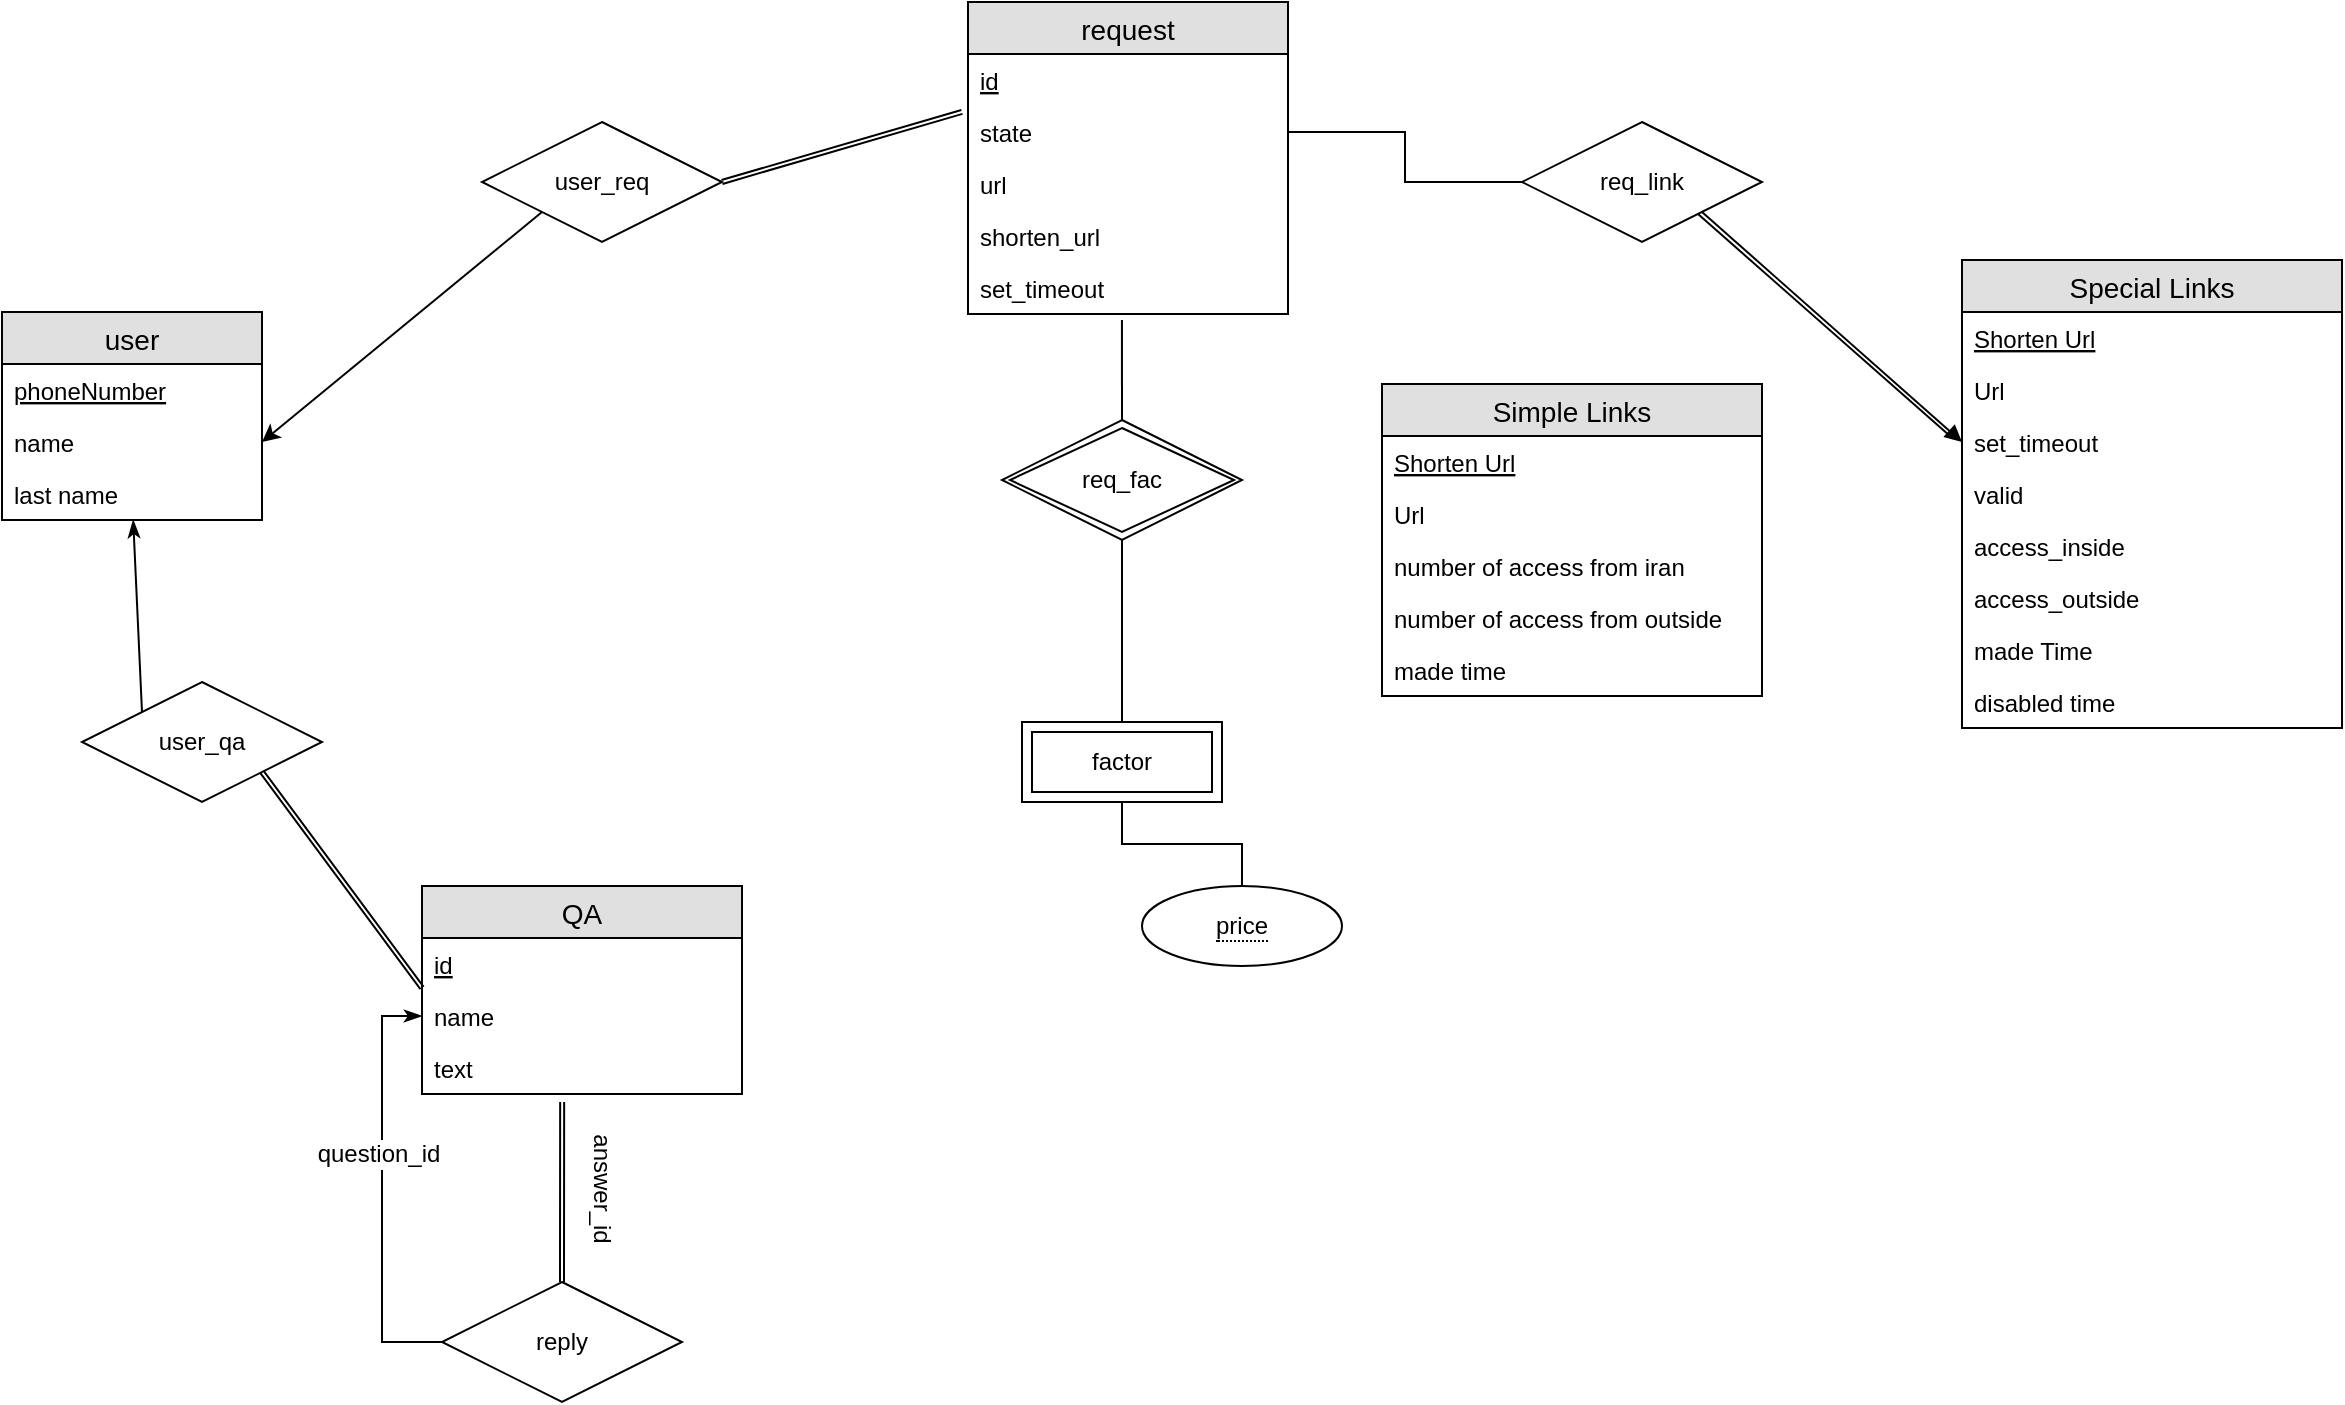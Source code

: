 <mxfile version="12.4.1" type="device" pages="1"><diagram id="bWBhTLVT_aBXbz9KWF1T" name="Page-1"><mxGraphModel dx="2805" dy="876" grid="1" gridSize="10" guides="1" tooltips="1" connect="1" arrows="1" fold="1" page="1" pageScale="1" pageWidth="850" pageHeight="1100" math="0" shadow="0"><root><mxCell id="0"/><mxCell id="1" parent="0"/><mxCell id="nLSb-5GzbApWkazzp04A-1" value="user" style="swimlane;fontStyle=0;childLayout=stackLayout;horizontal=1;startSize=26;fillColor=#e0e0e0;horizontalStack=0;resizeParent=1;resizeParentMax=0;resizeLast=0;collapsible=1;marginBottom=0;swimlaneFillColor=#ffffff;align=center;fontSize=14;" parent="1" vertex="1"><mxGeometry x="-320" y="375" width="130" height="104" as="geometry"/></mxCell><mxCell id="nLSb-5GzbApWkazzp04A-6" value="phoneNumber" style="text;strokeColor=none;fillColor=none;spacingLeft=4;spacingRight=4;overflow=hidden;rotatable=0;points=[[0,0.5],[1,0.5]];portConstraint=eastwest;fontSize=12;fontStyle=4" parent="nLSb-5GzbApWkazzp04A-1" vertex="1"><mxGeometry y="26" width="130" height="26" as="geometry"/></mxCell><mxCell id="nLSb-5GzbApWkazzp04A-3" value="name" style="text;strokeColor=none;fillColor=none;spacingLeft=4;spacingRight=4;overflow=hidden;rotatable=0;points=[[0,0.5],[1,0.5]];portConstraint=eastwest;fontSize=12;" parent="nLSb-5GzbApWkazzp04A-1" vertex="1"><mxGeometry y="52" width="130" height="26" as="geometry"/></mxCell><mxCell id="nLSb-5GzbApWkazzp04A-4" value="last name" style="text;strokeColor=none;fillColor=none;spacingLeft=4;spacingRight=4;overflow=hidden;rotatable=0;points=[[0,0.5],[1,0.5]];portConstraint=eastwest;fontSize=12;" parent="nLSb-5GzbApWkazzp04A-1" vertex="1"><mxGeometry y="78" width="130" height="26" as="geometry"/></mxCell><mxCell id="nLSb-5GzbApWkazzp04A-7" value="Special Links" style="swimlane;fontStyle=0;childLayout=stackLayout;horizontal=1;startSize=26;fillColor=#e0e0e0;horizontalStack=0;resizeParent=1;resizeParentMax=0;resizeLast=0;collapsible=1;marginBottom=0;swimlaneFillColor=#ffffff;align=center;fontSize=14;" parent="1" vertex="1"><mxGeometry x="660" y="349" width="190" height="234" as="geometry"/></mxCell><mxCell id="nLSb-5GzbApWkazzp04A-9" value="Shorten Url" style="text;strokeColor=none;fillColor=none;spacingLeft=4;spacingRight=4;overflow=hidden;rotatable=0;points=[[0,0.5],[1,0.5]];portConstraint=eastwest;fontSize=12;fontStyle=4" parent="nLSb-5GzbApWkazzp04A-7" vertex="1"><mxGeometry y="26" width="190" height="26" as="geometry"/></mxCell><mxCell id="nLSb-5GzbApWkazzp04A-8" value="Url" style="text;strokeColor=none;fillColor=none;spacingLeft=4;spacingRight=4;overflow=hidden;rotatable=0;points=[[0,0.5],[1,0.5]];portConstraint=eastwest;fontSize=12;" parent="nLSb-5GzbApWkazzp04A-7" vertex="1"><mxGeometry y="52" width="190" height="26" as="geometry"/></mxCell><mxCell id="nLSb-5GzbApWkazzp04A-27" value="set_timeout" style="text;strokeColor=none;fillColor=none;spacingLeft=4;spacingRight=4;overflow=hidden;rotatable=0;points=[[0,0.5],[1,0.5]];portConstraint=eastwest;fontSize=12;" parent="nLSb-5GzbApWkazzp04A-7" vertex="1"><mxGeometry y="78" width="190" height="26" as="geometry"/></mxCell><mxCell id="nLSb-5GzbApWkazzp04A-48" value="valid" style="text;strokeColor=none;fillColor=none;spacingLeft=4;spacingRight=4;overflow=hidden;rotatable=0;points=[[0,0.5],[1,0.5]];portConstraint=eastwest;fontSize=12;" parent="nLSb-5GzbApWkazzp04A-7" vertex="1"><mxGeometry y="104" width="190" height="26" as="geometry"/></mxCell><mxCell id="nLSb-5GzbApWkazzp04A-93" value="access_inside " style="text;strokeColor=none;fillColor=none;spacingLeft=4;spacingRight=4;overflow=hidden;rotatable=0;points=[[0,0.5],[1,0.5]];portConstraint=eastwest;fontSize=12;" parent="nLSb-5GzbApWkazzp04A-7" vertex="1"><mxGeometry y="130" width="190" height="26" as="geometry"/></mxCell><mxCell id="nLSb-5GzbApWkazzp04A-99" value="access_outside " style="text;strokeColor=none;fillColor=none;spacingLeft=4;spacingRight=4;overflow=hidden;rotatable=0;points=[[0,0.5],[1,0.5]];portConstraint=eastwest;fontSize=12;" parent="nLSb-5GzbApWkazzp04A-7" vertex="1"><mxGeometry y="156" width="190" height="26" as="geometry"/></mxCell><mxCell id="vrBm2zbacD0hYj1QIszx-1" value="made Time" style="text;strokeColor=none;fillColor=none;spacingLeft=4;spacingRight=4;overflow=hidden;rotatable=0;points=[[0,0.5],[1,0.5]];portConstraint=eastwest;fontSize=12;" parent="nLSb-5GzbApWkazzp04A-7" vertex="1"><mxGeometry y="182" width="190" height="26" as="geometry"/></mxCell><mxCell id="vrBm2zbacD0hYj1QIszx-2" value="disabled time" style="text;strokeColor=none;fillColor=none;spacingLeft=4;spacingRight=4;overflow=hidden;rotatable=0;points=[[0,0.5],[1,0.5]];portConstraint=eastwest;fontSize=12;" parent="nLSb-5GzbApWkazzp04A-7" vertex="1"><mxGeometry y="208" width="190" height="26" as="geometry"/></mxCell><mxCell id="nLSb-5GzbApWkazzp04A-50" value="request" style="swimlane;fontStyle=0;childLayout=stackLayout;horizontal=1;startSize=26;fillColor=#e0e0e0;horizontalStack=0;resizeParent=1;resizeParentMax=0;resizeLast=0;collapsible=1;marginBottom=0;swimlaneFillColor=#ffffff;align=center;fontSize=14;" parent="1" vertex="1"><mxGeometry x="163" y="220" width="160" height="156" as="geometry"/></mxCell><mxCell id="nLSb-5GzbApWkazzp04A-51" value="id" style="text;strokeColor=none;fillColor=none;spacingLeft=4;spacingRight=4;overflow=hidden;rotatable=0;points=[[0,0.5],[1,0.5]];portConstraint=eastwest;fontSize=12;fontStyle=4" parent="nLSb-5GzbApWkazzp04A-50" vertex="1"><mxGeometry y="26" width="160" height="26" as="geometry"/></mxCell><mxCell id="H6nzGsW5DazlYqXnXIC1-6" value="state" style="text;strokeColor=none;fillColor=none;spacingLeft=4;spacingRight=4;overflow=hidden;rotatable=0;points=[[0,0.5],[1,0.5]];portConstraint=eastwest;fontSize=12;" vertex="1" parent="nLSb-5GzbApWkazzp04A-50"><mxGeometry y="52" width="160" height="26" as="geometry"/></mxCell><mxCell id="H6nzGsW5DazlYqXnXIC1-34" value="url" style="text;strokeColor=none;fillColor=none;spacingLeft=4;spacingRight=4;overflow=hidden;rotatable=0;points=[[0,0.5],[1,0.5]];portConstraint=eastwest;fontSize=12;" vertex="1" parent="nLSb-5GzbApWkazzp04A-50"><mxGeometry y="78" width="160" height="26" as="geometry"/></mxCell><mxCell id="H6nzGsW5DazlYqXnXIC1-35" value="shorten_url" style="text;strokeColor=none;fillColor=none;spacingLeft=4;spacingRight=4;overflow=hidden;rotatable=0;points=[[0,0.5],[1,0.5]];portConstraint=eastwest;fontSize=12;" vertex="1" parent="nLSb-5GzbApWkazzp04A-50"><mxGeometry y="104" width="160" height="26" as="geometry"/></mxCell><mxCell id="nLSb-5GzbApWkazzp04A-52" value="set_timeout" style="text;strokeColor=none;fillColor=none;spacingLeft=4;spacingRight=4;overflow=hidden;rotatable=0;points=[[0,0.5],[1,0.5]];portConstraint=eastwest;fontSize=12;" parent="nLSb-5GzbApWkazzp04A-50" vertex="1"><mxGeometry y="130" width="160" height="26" as="geometry"/></mxCell><mxCell id="nLSb-5GzbApWkazzp04A-54" value="user_req" style="shape=rhombus;perimeter=rhombusPerimeter;whiteSpace=wrap;html=1;align=center;" parent="1" vertex="1"><mxGeometry x="-80" y="280" width="120" height="60" as="geometry"/></mxCell><mxCell id="nLSb-5GzbApWkazzp04A-60" value="" style="endArrow=none;html=1;entryX=0;entryY=1;entryDx=0;entryDy=0;exitX=1;exitY=0.5;exitDx=0;exitDy=0;startArrow=classic;startFill=1;" parent="1" source="nLSb-5GzbApWkazzp04A-3" target="nLSb-5GzbApWkazzp04A-54" edge="1"><mxGeometry width="50" height="50" relative="1" as="geometry"><mxPoint x="-140" y="330" as="sourcePoint"/><mxPoint x="-90" y="280" as="targetPoint"/></mxGeometry></mxCell><mxCell id="H6nzGsW5DazlYqXnXIC1-9" style="edgeStyle=orthogonalEdgeStyle;rounded=0;orthogonalLoop=1;jettySize=auto;html=1;exitX=0;exitY=0.5;exitDx=0;exitDy=0;entryX=1;entryY=0.5;entryDx=0;entryDy=0;endArrow=none;endFill=0;" edge="1" parent="1" source="nLSb-5GzbApWkazzp04A-64" target="H6nzGsW5DazlYqXnXIC1-6"><mxGeometry relative="1" as="geometry"/></mxCell><mxCell id="nLSb-5GzbApWkazzp04A-64" value="req_link" style="shape=rhombus;perimeter=rhombusPerimeter;whiteSpace=wrap;html=1;align=center;" parent="1" vertex="1"><mxGeometry x="440" y="280" width="120" height="60" as="geometry"/></mxCell><mxCell id="nLSb-5GzbApWkazzp04A-68" value="req_fac" style="shape=rhombus;double=1;perimeter=rhombusPerimeter;whiteSpace=wrap;html=1;align=center;" parent="1" vertex="1"><mxGeometry x="180" y="429" width="120" height="60" as="geometry"/></mxCell><mxCell id="nLSb-5GzbApWkazzp04A-69" value="" style="endArrow=none;html=1;entryX=0.481;entryY=1.115;entryDx=0;entryDy=0;entryPerimeter=0;exitX=0.5;exitY=0;exitDx=0;exitDy=0;" parent="1" source="nLSb-5GzbApWkazzp04A-68" target="nLSb-5GzbApWkazzp04A-52" edge="1"><mxGeometry width="50" height="50" relative="1" as="geometry"><mxPoint x="-320" y="580" as="sourcePoint"/><mxPoint x="240.12" y="350.274" as="targetPoint"/></mxGeometry></mxCell><mxCell id="nLSb-5GzbApWkazzp04A-76" value="factor" style="shape=ext;margin=3;double=1;whiteSpace=wrap;html=1;align=center;" parent="1" vertex="1"><mxGeometry x="190" y="580" width="100" height="40" as="geometry"/></mxCell><mxCell id="nLSb-5GzbApWkazzp04A-78" value="" style="endArrow=none;html=1;entryX=0.5;entryY=1;entryDx=0;entryDy=0;exitX=0.5;exitY=0;exitDx=0;exitDy=0;" parent="1" source="nLSb-5GzbApWkazzp04A-76" target="nLSb-5GzbApWkazzp04A-68" edge="1"><mxGeometry width="50" height="50" relative="1" as="geometry"><mxPoint x="-280" y="740" as="sourcePoint"/><mxPoint x="-230" y="690" as="targetPoint"/></mxGeometry></mxCell><mxCell id="nLSb-5GzbApWkazzp04A-80" value="QA" style="swimlane;fontStyle=0;childLayout=stackLayout;horizontal=1;startSize=26;fillColor=#e0e0e0;horizontalStack=0;resizeParent=1;resizeParentMax=0;resizeLast=0;collapsible=1;marginBottom=0;swimlaneFillColor=#ffffff;align=center;fontSize=14;" parent="1" vertex="1"><mxGeometry x="-110" y="662" width="160" height="104" as="geometry"/></mxCell><mxCell id="nLSb-5GzbApWkazzp04A-81" value="id" style="text;strokeColor=none;fillColor=none;spacingLeft=4;spacingRight=4;overflow=hidden;rotatable=0;points=[[0,0.5],[1,0.5]];portConstraint=eastwest;fontSize=12;fontStyle=4" parent="nLSb-5GzbApWkazzp04A-80" vertex="1"><mxGeometry y="26" width="160" height="26" as="geometry"/></mxCell><mxCell id="nLSb-5GzbApWkazzp04A-82" value="name" style="text;strokeColor=none;fillColor=none;spacingLeft=4;spacingRight=4;overflow=hidden;rotatable=0;points=[[0,0.5],[1,0.5]];portConstraint=eastwest;fontSize=12;fontStyle=0" parent="nLSb-5GzbApWkazzp04A-80" vertex="1"><mxGeometry y="52" width="160" height="26" as="geometry"/></mxCell><mxCell id="nLSb-5GzbApWkazzp04A-83" value="text" style="text;strokeColor=none;fillColor=none;spacingLeft=4;spacingRight=4;overflow=hidden;rotatable=0;points=[[0,0.5],[1,0.5]];portConstraint=eastwest;fontSize=12;fontStyle=0" parent="nLSb-5GzbApWkazzp04A-80" vertex="1"><mxGeometry y="78" width="160" height="26" as="geometry"/></mxCell><mxCell id="nLSb-5GzbApWkazzp04A-86" value="" style="html=1;rounded=0;startArrow=block;startFill=1;endArrow=none;endFill=0;exitX=0;exitY=0.5;exitDx=0;exitDy=0;entryX=1;entryY=1;entryDx=0;entryDy=0;" parent="1" source="nLSb-5GzbApWkazzp04A-27" target="nLSb-5GzbApWkazzp04A-64" edge="1"><mxGeometry relative="1" as="geometry"><mxPoint x="335.16" y="306.012" as="sourcePoint"/><mxPoint x="448" y="320" as="targetPoint"/></mxGeometry></mxCell><mxCell id="nLSb-5GzbApWkazzp04A-88" value="user_qa" style="shape=rhombus;perimeter=rhombusPerimeter;whiteSpace=wrap;html=1;align=center;" parent="1" vertex="1"><mxGeometry x="-280" y="560" width="120" height="60" as="geometry"/></mxCell><mxCell id="nLSb-5GzbApWkazzp04A-92" value="" style="endArrow=classicThin;html=1;exitX=0;exitY=0;exitDx=0;exitDy=0;endFill=1;" parent="1" source="nLSb-5GzbApWkazzp04A-88" target="nLSb-5GzbApWkazzp04A-4" edge="1"><mxGeometry width="50" height="50" relative="1" as="geometry"><mxPoint x="-320" y="790" as="sourcePoint"/><mxPoint x="-270" y="740" as="targetPoint"/></mxGeometry></mxCell><mxCell id="nLSb-5GzbApWkazzp04A-101" value="Simple Links" style="swimlane;fontStyle=0;childLayout=stackLayout;horizontal=1;startSize=26;fillColor=#e0e0e0;horizontalStack=0;resizeParent=1;resizeParentMax=0;resizeLast=0;collapsible=1;marginBottom=0;swimlaneFillColor=#ffffff;align=center;fontSize=14;" parent="1" vertex="1"><mxGeometry x="370" y="411" width="190" height="156" as="geometry"/></mxCell><mxCell id="nLSb-5GzbApWkazzp04A-102" value="Shorten Url" style="text;strokeColor=none;fillColor=none;spacingLeft=4;spacingRight=4;overflow=hidden;rotatable=0;points=[[0,0.5],[1,0.5]];portConstraint=eastwest;fontSize=12;fontStyle=4" parent="nLSb-5GzbApWkazzp04A-101" vertex="1"><mxGeometry y="26" width="190" height="26" as="geometry"/></mxCell><mxCell id="nLSb-5GzbApWkazzp04A-103" value="Url" style="text;strokeColor=none;fillColor=none;spacingLeft=4;spacingRight=4;overflow=hidden;rotatable=0;points=[[0,0.5],[1,0.5]];portConstraint=eastwest;fontSize=12;" parent="nLSb-5GzbApWkazzp04A-101" vertex="1"><mxGeometry y="52" width="190" height="26" as="geometry"/></mxCell><mxCell id="nLSb-5GzbApWkazzp04A-106" value="number of access from iran" style="text;strokeColor=none;fillColor=none;spacingLeft=4;spacingRight=4;overflow=hidden;rotatable=0;points=[[0,0.5],[1,0.5]];portConstraint=eastwest;fontSize=12;" parent="nLSb-5GzbApWkazzp04A-101" vertex="1"><mxGeometry y="78" width="190" height="26" as="geometry"/></mxCell><mxCell id="nLSb-5GzbApWkazzp04A-107" value="number of access from outside" style="text;strokeColor=none;fillColor=none;spacingLeft=4;spacingRight=4;overflow=hidden;rotatable=0;points=[[0,0.5],[1,0.5]];portConstraint=eastwest;fontSize=12;" parent="nLSb-5GzbApWkazzp04A-101" vertex="1"><mxGeometry y="104" width="190" height="26" as="geometry"/></mxCell><mxCell id="vrBm2zbacD0hYj1QIszx-3" value="made time" style="text;strokeColor=none;fillColor=none;spacingLeft=4;spacingRight=4;overflow=hidden;rotatable=0;points=[[0,0.5],[1,0.5]];portConstraint=eastwest;fontSize=12;" parent="nLSb-5GzbApWkazzp04A-101" vertex="1"><mxGeometry y="130" width="190" height="26" as="geometry"/></mxCell><mxCell id="H6nzGsW5DazlYqXnXIC1-5" value="" style="shape=link;html=1;rounded=0;startArrow=classic;startFill=1;endArrow=none;endFill=0;exitX=1;exitY=0.5;exitDx=0;exitDy=0;width=-2;entryX=-0.019;entryY=0.115;entryDx=0;entryDy=0;entryPerimeter=0;" edge="1" parent="1" source="nLSb-5GzbApWkazzp04A-54" target="H6nzGsW5DazlYqXnXIC1-6"><mxGeometry relative="1" as="geometry"><mxPoint x="335.16" y="306.012" as="sourcePoint"/><mxPoint x="170" y="310" as="targetPoint"/></mxGeometry></mxCell><mxCell id="H6nzGsW5DazlYqXnXIC1-10" value="" style="endArrow=none;html=1;exitX=0.7;exitY=0.817;exitDx=0;exitDy=0;exitPerimeter=0;" edge="1" parent="1"><mxGeometry width="50" height="50" relative="1" as="geometry"><mxPoint x="528" y="326.02" as="sourcePoint"/><mxPoint x="654" y="437" as="targetPoint"/></mxGeometry></mxCell><mxCell id="H6nzGsW5DazlYqXnXIC1-13" style="edgeStyle=orthogonalEdgeStyle;rounded=0;orthogonalLoop=1;jettySize=auto;html=1;entryX=0.5;entryY=1;entryDx=0;entryDy=0;startArrow=none;startFill=0;endArrow=none;endFill=0;endSize=12;targetPerimeterSpacing=8;" edge="1" parent="1" source="H6nzGsW5DazlYqXnXIC1-12" target="nLSb-5GzbApWkazzp04A-76"><mxGeometry relative="1" as="geometry"/></mxCell><mxCell id="H6nzGsW5DazlYqXnXIC1-12" value="&lt;span style=&quot;border-bottom: 1px dotted&quot;&gt;price&lt;/span&gt;" style="ellipse;whiteSpace=wrap;html=1;align=center;" vertex="1" parent="1"><mxGeometry x="250" y="662" width="100" height="40" as="geometry"/></mxCell><mxCell id="H6nzGsW5DazlYqXnXIC1-14" value="reply" style="shape=rhombus;perimeter=rhombusPerimeter;whiteSpace=wrap;html=1;align=center;" vertex="1" parent="1"><mxGeometry x="-100" y="860" width="120" height="60" as="geometry"/></mxCell><mxCell id="H6nzGsW5DazlYqXnXIC1-19" style="edgeStyle=orthogonalEdgeStyle;rounded=0;orthogonalLoop=1;jettySize=auto;html=1;entryX=0;entryY=0.5;entryDx=0;entryDy=0;startArrow=classicThin;startFill=1;endArrow=none;endFill=0;endSize=12;targetPerimeterSpacing=8;" edge="1" parent="1" source="nLSb-5GzbApWkazzp04A-82" target="H6nzGsW5DazlYqXnXIC1-14"><mxGeometry relative="1" as="geometry"/></mxCell><mxCell id="H6nzGsW5DazlYqXnXIC1-23" value="question_id" style="text;html=1;align=center;verticalAlign=middle;resizable=0;points=[];;labelBackgroundColor=#ffffff;" vertex="1" connectable="0" parent="H6nzGsW5DazlYqXnXIC1-19"><mxGeometry x="-0.164" y="-2" relative="1" as="geometry"><mxPoint as="offset"/></mxGeometry></mxCell><mxCell id="H6nzGsW5DazlYqXnXIC1-25" value="" style="shape=link;html=1;rounded=0;startArrow=classic;startFill=1;endArrow=none;endFill=0;exitX=1;exitY=1;exitDx=0;exitDy=0;width=-2;entryX=0;entryY=0.962;entryDx=0;entryDy=0;entryPerimeter=0;" edge="1" parent="1" source="nLSb-5GzbApWkazzp04A-88" target="nLSb-5GzbApWkazzp04A-81"><mxGeometry relative="1" as="geometry"><mxPoint x="-90" y="625" as="sourcePoint"/><mxPoint x="29.96" y="614.99" as="targetPoint"/></mxGeometry></mxCell><mxCell id="H6nzGsW5DazlYqXnXIC1-26" value="" style="shape=link;html=1;rounded=0;startArrow=classic;startFill=1;endArrow=none;endFill=0;width=-2;entryX=0.5;entryY=0;entryDx=0;entryDy=0;exitX=0.438;exitY=1.154;exitDx=0;exitDy=0;exitPerimeter=0;" edge="1" parent="1" source="nLSb-5GzbApWkazzp04A-83" target="H6nzGsW5DazlYqXnXIC1-14"><mxGeometry relative="1" as="geometry"><mxPoint x="170" y="830" as="sourcePoint"/><mxPoint x="-100" y="723.012" as="targetPoint"/></mxGeometry></mxCell><mxCell id="H6nzGsW5DazlYqXnXIC1-27" value="answer_id&lt;br&gt;" style="text;html=1;align=center;verticalAlign=middle;resizable=0;points=[];;autosize=1;direction=south;rotation=90;" vertex="1" parent="1"><mxGeometry x="-30" y="778" width="20" height="70" as="geometry"/></mxCell></root></mxGraphModel></diagram></mxfile>